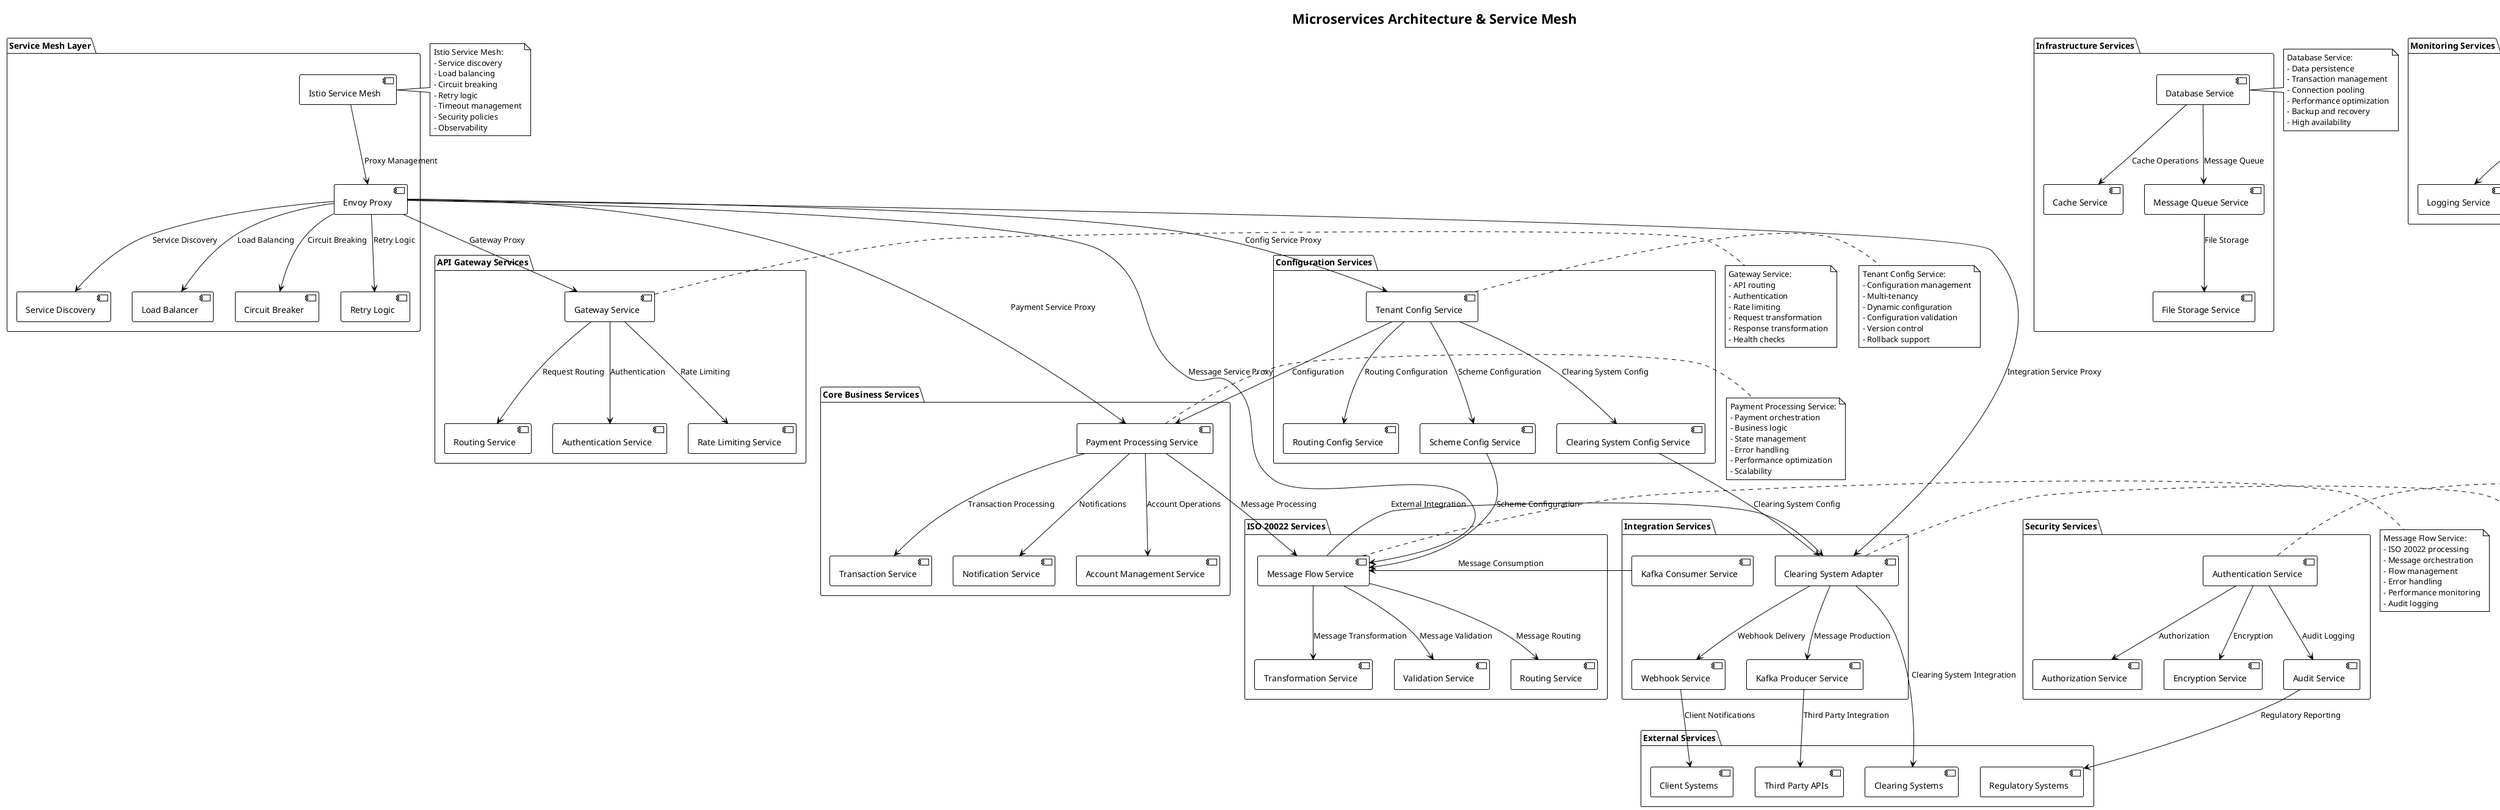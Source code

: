 @startuml MICROSERVICES_ARCHITECTURE
!theme plain
title Microservices Architecture & Service Mesh

package "Service Mesh Layer" {
    [Istio Service Mesh] as ISM
    [Envoy Proxy] as EP
    [Service Discovery] as SD
    [Load Balancer] as LB
    [Circuit Breaker] as CB
    [Retry Logic] as RL
}

package "API Gateway Services" {
    [Gateway Service] as GS
    [Authentication Service] as AS
    [Rate Limiting Service] as RLS
    [Routing Service] as RS
}

package "Core Business Services" {
    [Payment Processing Service] as PPS
    [Account Management Service] as AMS
    [Transaction Service] as TS
    [Notification Service] as NS
}

package "ISO 20022 Services" {
    [Message Flow Service] as MFS
    [Transformation Service] as TS2
    [Validation Service] as VS
    [Routing Service] as RS2
}

package "Configuration Services" {
    [Tenant Config Service] as TCS
    [Scheme Config Service] as SCS
    [Clearing System Config Service] as CSCS
    [Routing Config Service] as RCS
}

package "Integration Services" {
    [Clearing System Adapter] as CSA
    [Webhook Service] as WS
    [Kafka Producer Service] as KPS
    [Kafka Consumer Service] as KCS
}

package "Infrastructure Services" {
    [Database Service] as DBS
    [Cache Service] as CS
    [Message Queue Service] as MQS
    [File Storage Service] as FSS
}

package "Monitoring Services" {
    [Metrics Service] as MS
    [Logging Service] as LS
    [Tracing Service] as TS3
    [Health Check Service] as HCS
}

package "Security Services" {
    [Authentication Service] as AS2
    [Authorization Service] as AZS
    [Encryption Service] as ES
    [Audit Service] as AS3
}

package "External Services" {
    [Clearing Systems] as CS2
    [Client Systems] as ClientSys
    [Third Party APIs] as TPA
    [Regulatory Systems] as RS3
}

' Service mesh connections
ISM --> EP : Proxy Management
EP --> SD : Service Discovery
EP --> LB : Load Balancing
EP --> CB : Circuit Breaking
EP --> RL : Retry Logic

' API Gateway connections
GS --> AS : Authentication
GS --> RLS : Rate Limiting
GS --> RS : Request Routing

' Core business service connections
PPS --> AMS : Account Operations
PPS --> TS : Transaction Processing
PPS --> NS : Notifications

' ISO 20022 service connections
MFS --> TS2 : Message Transformation
MFS --> VS : Message Validation
MFS --> RS2 : Message Routing

' Configuration service connections
TCS --> SCS : Scheme Configuration
TCS --> CSCS : Clearing System Config
TCS --> RCS : Routing Configuration

' Integration service connections
CSA --> WS : Webhook Delivery
CSA --> KPS : Message Production
KCS --> MFS : Message Consumption

' Infrastructure service connections
DBS --> CS : Cache Operations
DBS --> MQS : Message Queue
MQS --> FSS : File Storage

' Monitoring service connections
MS --> LS : Log Aggregation
MS --> TS3 : Trace Collection
MS --> HCS : Health Monitoring

' Security service connections
AS2 --> AZS : Authorization
AS2 --> ES : Encryption
AS2 --> AS3 : Audit Logging

' External service connections
CSA --> CS2 : Clearing System Integration
WS --> ClientSys : Client Notifications
KPS --> TPA : Third Party Integration
AS3 --> RS3 : Regulatory Reporting

' Cross-service connections
PPS --> MFS : Message Processing
MFS --> CSA : External Integration
TCS --> PPS : Configuration
SCS --> MFS : Scheme Configuration
CSCS --> CSA : Clearing System Config

' Service mesh integration
EP --> GS : Gateway Proxy
EP --> PPS : Payment Service Proxy
EP --> MFS : Message Service Proxy
EP --> TCS : Config Service Proxy
EP --> CSA : Integration Service Proxy

note right of ISM
Istio Service Mesh:
- Service discovery
- Load balancing
- Circuit breaking
- Retry logic
- Timeout management
- Security policies
- Observability
end note

note right of GS
Gateway Service:
- API routing
- Authentication
- Rate limiting
- Request transformation
- Response transformation
- Health checks
end note

note right of PPS
Payment Processing Service:
- Payment orchestration
- Business logic
- State management
- Error handling
- Performance optimization
- Scalability
end note

note right of MFS
Message Flow Service:
- ISO 20022 processing
- Message orchestration
- Flow management
- Error handling
- Performance monitoring
- Audit logging
end note

note right of TCS
Tenant Config Service:
- Configuration management
- Multi-tenancy
- Dynamic configuration
- Configuration validation
- Version control
- Rollback support
end note

note right of CSA
Clearing System Adapter:
- Protocol translation
- Message transformation
- Authentication handling
- Error handling
- Retry logic
- Performance optimization
end note

note right of DBS
Database Service:
- Data persistence
- Transaction management
- Connection pooling
- Performance optimization
- Backup and recovery
- High availability
end note

note right of MS
Metrics Service:
- Metrics collection
- Metrics aggregation
- Performance monitoring
- Business metrics
- Custom metrics
- Real-time monitoring
end note

note right of AS2
Authentication Service:
- User authentication
- Token management
- Session management
- Multi-factor authentication
- Security policies
- Audit logging
end note

@enduml